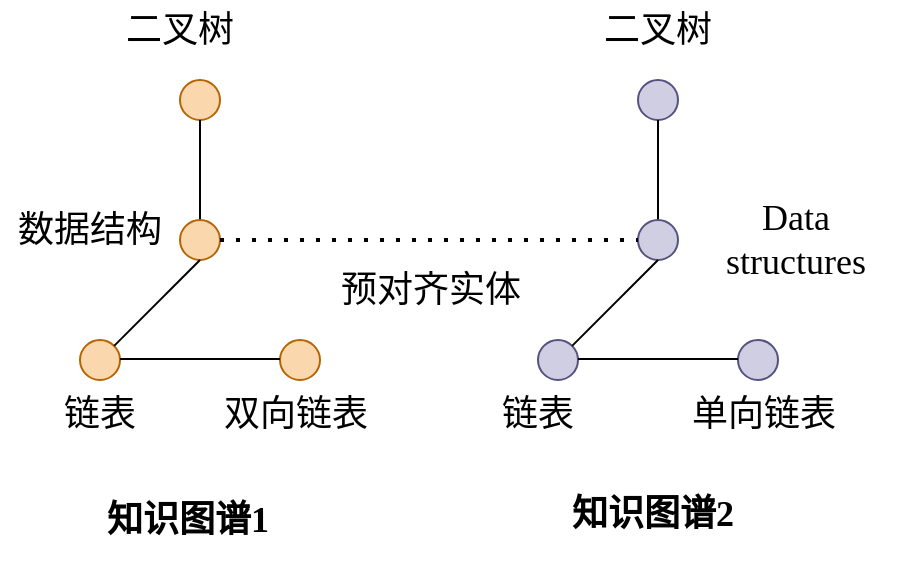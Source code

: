 <mxfile version="21.3.0" type="github">
  <diagram name="第 1 页" id="IuHrUega-Qjz1SbQe2NQ">
    <mxGraphModel dx="939" dy="521" grid="1" gridSize="10" guides="1" tooltips="1" connect="1" arrows="1" fold="1" page="1" pageScale="1" pageWidth="827" pageHeight="1169" math="0" shadow="0">
      <root>
        <mxCell id="0" />
        <mxCell id="1" parent="0" />
        <mxCell id="fg17EbfhNysI6JPlQfSn-1" value="" style="ellipse;whiteSpace=wrap;html=1;aspect=fixed;fillColor=#fad7ac;strokeColor=#b46504;" vertex="1" parent="1">
          <mxGeometry x="210" y="170" width="20" height="20" as="geometry" />
        </mxCell>
        <mxCell id="fg17EbfhNysI6JPlQfSn-4" value="" style="endArrow=none;html=1;rounded=0;entryX=0.5;entryY=1;entryDx=0;entryDy=0;" edge="1" parent="1" target="fg17EbfhNysI6JPlQfSn-1">
          <mxGeometry width="50" height="50" relative="1" as="geometry">
            <mxPoint x="220" y="240" as="sourcePoint" />
            <mxPoint x="320" y="220" as="targetPoint" />
          </mxGeometry>
        </mxCell>
        <mxCell id="fg17EbfhNysI6JPlQfSn-5" value="" style="ellipse;whiteSpace=wrap;html=1;aspect=fixed;fillColor=#fad7ac;strokeColor=#b46504;" vertex="1" parent="1">
          <mxGeometry x="210" y="240" width="20" height="20" as="geometry" />
        </mxCell>
        <mxCell id="fg17EbfhNysI6JPlQfSn-11" value="" style="ellipse;whiteSpace=wrap;html=1;aspect=fixed;fillColor=#fad7ac;strokeColor=#b46504;" vertex="1" parent="1">
          <mxGeometry x="160" y="300" width="20" height="20" as="geometry" />
        </mxCell>
        <mxCell id="fg17EbfhNysI6JPlQfSn-13" value="" style="endArrow=none;html=1;rounded=0;exitX=1;exitY=0;exitDx=0;exitDy=0;" edge="1" parent="1" source="fg17EbfhNysI6JPlQfSn-11">
          <mxGeometry width="50" height="50" relative="1" as="geometry">
            <mxPoint x="170" y="310" as="sourcePoint" />
            <mxPoint x="220" y="260" as="targetPoint" />
          </mxGeometry>
        </mxCell>
        <mxCell id="fg17EbfhNysI6JPlQfSn-14" value="" style="ellipse;whiteSpace=wrap;html=1;aspect=fixed;fillColor=#fad7ac;strokeColor=#b46504;" vertex="1" parent="1">
          <mxGeometry x="260" y="300" width="20" height="20" as="geometry" />
        </mxCell>
        <mxCell id="fg17EbfhNysI6JPlQfSn-15" value="" style="endArrow=none;html=1;rounded=0;" edge="1" parent="1">
          <mxGeometry width="50" height="50" relative="1" as="geometry">
            <mxPoint x="180" y="309.5" as="sourcePoint" />
            <mxPoint x="260" y="309.5" as="targetPoint" />
            <Array as="points">
              <mxPoint x="210" y="309.5" />
              <mxPoint x="220" y="309.5" />
            </Array>
          </mxGeometry>
        </mxCell>
        <mxCell id="fg17EbfhNysI6JPlQfSn-16" value="" style="ellipse;whiteSpace=wrap;html=1;aspect=fixed;fillColor=#d0cee2;strokeColor=#56517e;" vertex="1" parent="1">
          <mxGeometry x="439" y="170" width="20" height="20" as="geometry" />
        </mxCell>
        <mxCell id="fg17EbfhNysI6JPlQfSn-17" value="" style="endArrow=none;html=1;rounded=0;entryX=0.5;entryY=1;entryDx=0;entryDy=0;" edge="1" parent="1" target="fg17EbfhNysI6JPlQfSn-16">
          <mxGeometry width="50" height="50" relative="1" as="geometry">
            <mxPoint x="449" y="240" as="sourcePoint" />
            <mxPoint x="549" y="220" as="targetPoint" />
          </mxGeometry>
        </mxCell>
        <mxCell id="fg17EbfhNysI6JPlQfSn-18" value="" style="ellipse;whiteSpace=wrap;html=1;aspect=fixed;fillColor=#d0cee2;strokeColor=#56517e;" vertex="1" parent="1">
          <mxGeometry x="439" y="240" width="20" height="20" as="geometry" />
        </mxCell>
        <mxCell id="fg17EbfhNysI6JPlQfSn-19" value="" style="ellipse;whiteSpace=wrap;html=1;aspect=fixed;fillColor=#d0cee2;strokeColor=#56517e;" vertex="1" parent="1">
          <mxGeometry x="389" y="300" width="20" height="20" as="geometry" />
        </mxCell>
        <mxCell id="fg17EbfhNysI6JPlQfSn-20" value="" style="endArrow=none;html=1;rounded=0;exitX=1;exitY=0;exitDx=0;exitDy=0;" edge="1" parent="1" source="fg17EbfhNysI6JPlQfSn-19">
          <mxGeometry width="50" height="50" relative="1" as="geometry">
            <mxPoint x="399" y="310" as="sourcePoint" />
            <mxPoint x="449" y="260" as="targetPoint" />
          </mxGeometry>
        </mxCell>
        <mxCell id="fg17EbfhNysI6JPlQfSn-21" value="" style="ellipse;whiteSpace=wrap;html=1;aspect=fixed;fillColor=#d0cee2;strokeColor=#56517e;" vertex="1" parent="1">
          <mxGeometry x="489" y="300" width="20" height="20" as="geometry" />
        </mxCell>
        <mxCell id="fg17EbfhNysI6JPlQfSn-22" value="" style="endArrow=none;html=1;rounded=0;" edge="1" parent="1">
          <mxGeometry width="50" height="50" relative="1" as="geometry">
            <mxPoint x="409" y="309.5" as="sourcePoint" />
            <mxPoint x="489" y="309.5" as="targetPoint" />
            <Array as="points">
              <mxPoint x="439" y="309.5" />
              <mxPoint x="449" y="309.5" />
            </Array>
          </mxGeometry>
        </mxCell>
        <mxCell id="fg17EbfhNysI6JPlQfSn-23" value="" style="endArrow=none;dashed=1;html=1;dashPattern=1 3;strokeWidth=2;rounded=0;exitX=1;exitY=0.5;exitDx=0;exitDy=0;entryX=0;entryY=0.5;entryDx=0;entryDy=0;" edge="1" parent="1" source="fg17EbfhNysI6JPlQfSn-5" target="fg17EbfhNysI6JPlQfSn-18">
          <mxGeometry width="50" height="50" relative="1" as="geometry">
            <mxPoint x="240" y="250" as="sourcePoint" />
            <mxPoint x="400" y="250" as="targetPoint" />
          </mxGeometry>
        </mxCell>
        <mxCell id="fg17EbfhNysI6JPlQfSn-26" value="&lt;font face=&quot;Times New Roman&quot; style=&quot;font-size: 18px;&quot;&gt;数据结构&lt;/font&gt;" style="text;html=1;strokeColor=none;fillColor=none;align=center;verticalAlign=middle;whiteSpace=wrap;rounded=0;" vertex="1" parent="1">
          <mxGeometry x="120" y="235" width="90" height="20" as="geometry" />
        </mxCell>
        <mxCell id="fg17EbfhNysI6JPlQfSn-28" value="&lt;font style=&quot;font-size: 18px;&quot; face=&quot;Times New Roman&quot;&gt;Data structures&lt;/font&gt;" style="text;html=1;strokeColor=none;fillColor=none;align=center;verticalAlign=middle;whiteSpace=wrap;rounded=0;" vertex="1" parent="1">
          <mxGeometry x="465" y="235" width="106" height="30" as="geometry" />
        </mxCell>
        <mxCell id="fg17EbfhNysI6JPlQfSn-29" value="&lt;font style=&quot;font-size: 18px;&quot; face=&quot;Times New Roman&quot;&gt;预对齐实体&lt;/font&gt;" style="text;html=1;align=center;verticalAlign=middle;resizable=0;points=[];autosize=1;strokeColor=none;fillColor=none;" vertex="1" parent="1">
          <mxGeometry x="280" y="255" width="110" height="40" as="geometry" />
        </mxCell>
        <mxCell id="fg17EbfhNysI6JPlQfSn-30" style="edgeStyle=orthogonalEdgeStyle;rounded=0;orthogonalLoop=1;jettySize=auto;html=1;exitX=0.5;exitY=1;exitDx=0;exitDy=0;" edge="1" parent="1" source="fg17EbfhNysI6JPlQfSn-26" target="fg17EbfhNysI6JPlQfSn-26">
          <mxGeometry relative="1" as="geometry" />
        </mxCell>
        <mxCell id="fg17EbfhNysI6JPlQfSn-32" value="&lt;font style=&quot;font-size: 18px;&quot; face=&quot;Times New Roman&quot;&gt;二叉树&lt;/font&gt;" style="text;html=1;strokeColor=none;fillColor=none;align=center;verticalAlign=middle;whiteSpace=wrap;rounded=0;" vertex="1" parent="1">
          <mxGeometry x="180" y="130" width="60" height="30" as="geometry" />
        </mxCell>
        <mxCell id="fg17EbfhNysI6JPlQfSn-33" value="&lt;font style=&quot;font-size: 18px;&quot; face=&quot;Times New Roman&quot;&gt;二叉树&lt;/font&gt;" style="text;html=1;strokeColor=none;fillColor=none;align=center;verticalAlign=middle;whiteSpace=wrap;rounded=0;" vertex="1" parent="1">
          <mxGeometry x="419" y="130" width="60" height="30" as="geometry" />
        </mxCell>
        <mxCell id="fg17EbfhNysI6JPlQfSn-35" value="&lt;font face=&quot;Times New Roman&quot;&gt;&lt;span style=&quot;font-size: 18px;&quot;&gt;链表&lt;/span&gt;&lt;/font&gt;" style="text;whiteSpace=wrap;html=1;" vertex="1" parent="1">
          <mxGeometry x="150" y="320" width="70" height="40" as="geometry" />
        </mxCell>
        <mxCell id="fg17EbfhNysI6JPlQfSn-36" value="&lt;font style=&quot;font-size: 18px;&quot; face=&quot;Times New Roman&quot;&gt;双向链表&lt;/font&gt;" style="text;whiteSpace=wrap;html=1;" vertex="1" parent="1">
          <mxGeometry x="230" y="320" width="80" height="40" as="geometry" />
        </mxCell>
        <mxCell id="fg17EbfhNysI6JPlQfSn-37" value="&lt;font style=&quot;font-size: 18px;&quot; face=&quot;Times New Roman&quot;&gt;链表&lt;/font&gt;" style="text;whiteSpace=wrap;html=1;" vertex="1" parent="1">
          <mxGeometry x="369" y="320" width="60" height="60" as="geometry" />
        </mxCell>
        <mxCell id="fg17EbfhNysI6JPlQfSn-38" value="&lt;font style=&quot;font-size: 18px;&quot; face=&quot;Times New Roman&quot;&gt;单向链表&lt;/font&gt;" style="text;whiteSpace=wrap;html=1;" vertex="1" parent="1">
          <mxGeometry x="464" y="320" width="80" height="40" as="geometry" />
        </mxCell>
        <mxCell id="fg17EbfhNysI6JPlQfSn-39" value="&lt;font style=&quot;font-size: 18px;&quot; face=&quot;Times New Roman&quot;&gt;&lt;b&gt;知识图谱1&lt;/b&gt;&lt;/font&gt;" style="text;html=1;strokeColor=none;fillColor=none;align=center;verticalAlign=middle;whiteSpace=wrap;rounded=0;" vertex="1" parent="1">
          <mxGeometry x="164" y="375" width="100" height="30" as="geometry" />
        </mxCell>
        <mxCell id="fg17EbfhNysI6JPlQfSn-40" value="&lt;font style=&quot;font-size: 18px;&quot; face=&quot;Times New Roman&quot;&gt;&lt;b&gt;知识图谱2&lt;/b&gt;&lt;/font&gt;" style="text;whiteSpace=wrap;html=1;" vertex="1" parent="1">
          <mxGeometry x="404" y="370" width="90" height="40" as="geometry" />
        </mxCell>
      </root>
    </mxGraphModel>
  </diagram>
</mxfile>
